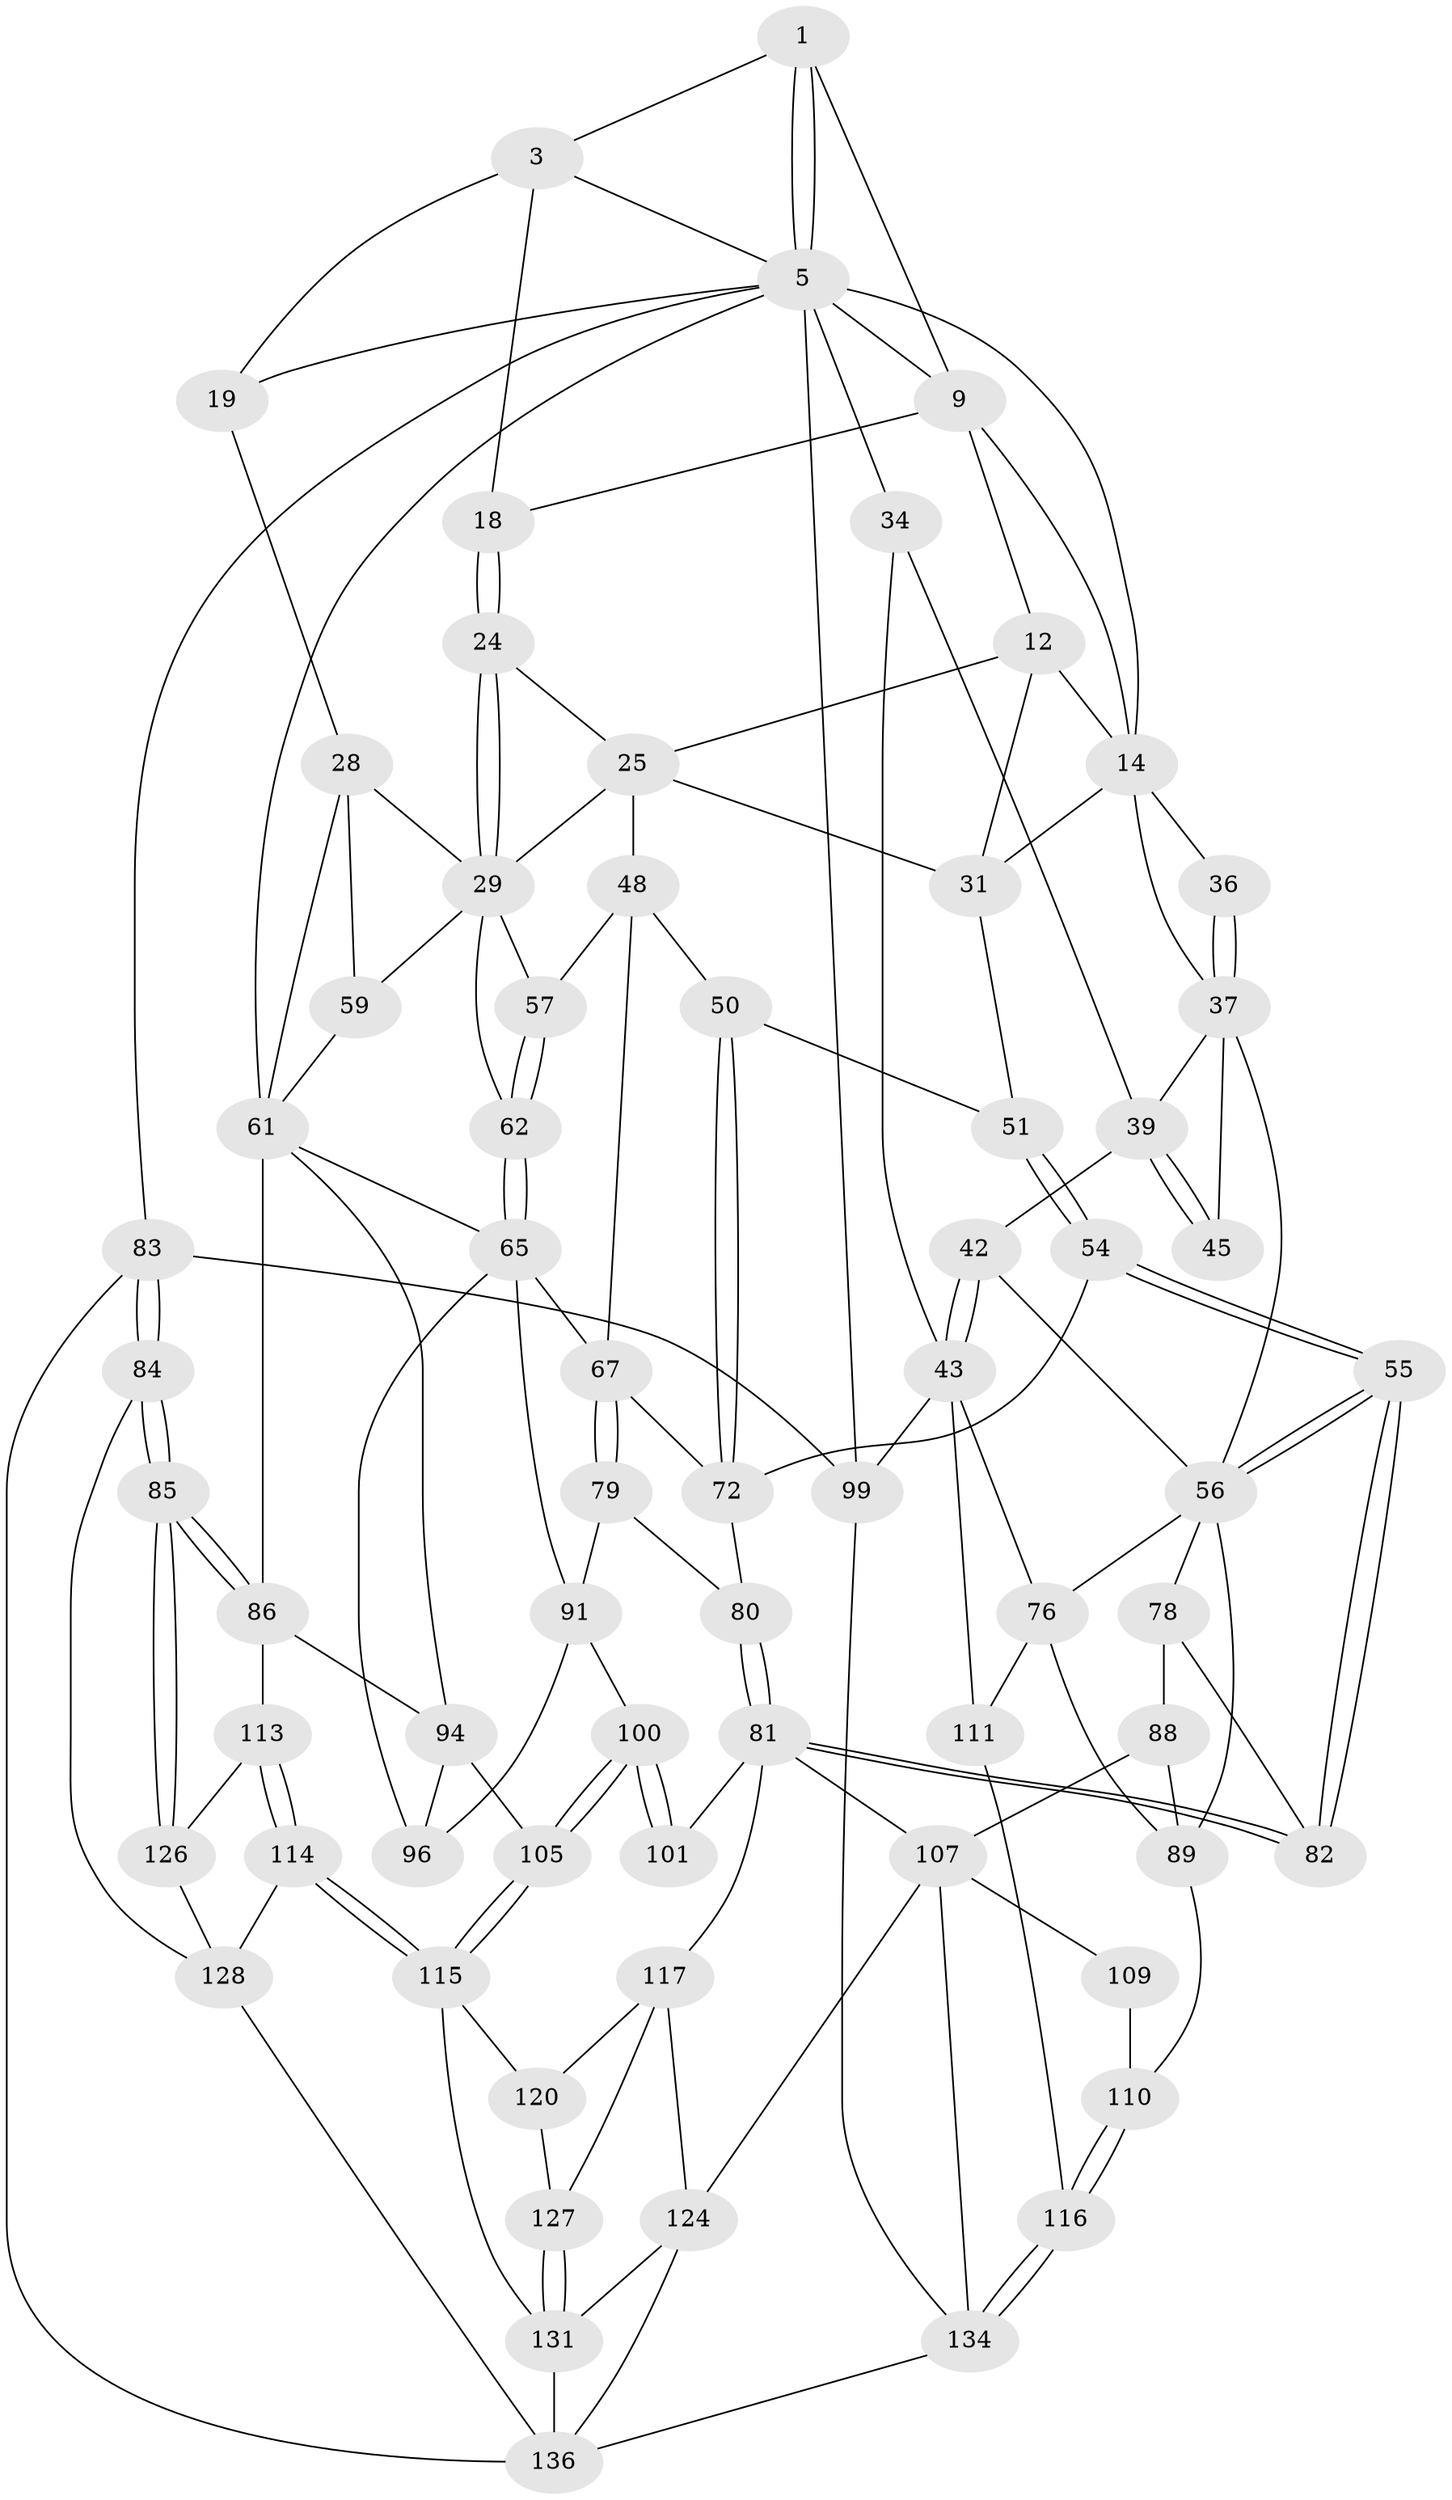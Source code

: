 // original degree distribution, {3: 0.021739130434782608, 4: 0.21739130434782608, 5: 0.5434782608695652, 6: 0.21739130434782608}
// Generated by graph-tools (version 1.1) at 2025/28/03/15/25 16:28:10]
// undirected, 69 vertices, 157 edges
graph export_dot {
graph [start="1"]
  node [color=gray90,style=filled];
  1 [pos="+1+0",super="+2"];
  3 [pos="+0.7582564515053516+0.10832394882065967",super="+17+4"];
  5 [pos="+1+0",super="+8+6"];
  9 [pos="+0.48574079041926077+0",super="+10+16"];
  12 [pos="+0.5617807072734635+0.20028604750020493",super="+13"];
  14 [pos="+0.46929700813093655+0.2287988462659621",super="+33+15"];
  18 [pos="+0.7044170700049888+0.23360998872633712"];
  19 [pos="+0.8660857521134552+0.19386229828571336",super="+27"];
  24 [pos="+0.7056188836456945+0.2684489055748519"];
  25 [pos="+0.6384452741157257+0.32275003466754065",super="+47+26"];
  28 [pos="+0.8587568214525925+0.3264939835522231",super="+58"];
  29 [pos="+0.8175616203738026+0.32774677369710936",super="+52"];
  31 [pos="+0.5287431899467037+0.3602275064319902",super="+32"];
  34 [pos="+0.19853718441666796+0.3017350113443492",super="+35"];
  36 [pos="+0.3860655888146951+0.3375219696259881"];
  37 [pos="+0.3512959287942337+0.24728726604726972",super="+38"];
  39 [pos="+0.2504458232903357+0.3523971788265388",super="+40"];
  42 [pos="+0.08928869287425438+0.45965828974701345"];
  43 [pos="+0+0.3828117727214109",super="+77"];
  45 [pos="+0.2584901927643873+0.43959136224706385"];
  48 [pos="+0.6483485466128854+0.45481351441088386",super="+49"];
  50 [pos="+0.5218930217241092+0.4495068263935342"];
  51 [pos="+0.5132552148881965+0.4438215621202576"];
  54 [pos="+0.45342433344334315+0.4933047722679333"];
  55 [pos="+0.3570131195498762+0.5479613458533666"];
  56 [pos="+0.3283300452217639+0.510334783604492",super="+69"];
  57 [pos="+0.7110696832699293+0.4376456099704756"];
  59 [pos="+0.8697344946396467+0.40056237613069234"];
  61 [pos="+1+0.46757094287392004",super="+63"];
  62 [pos="+0.7601314338894483+0.53418172737692"];
  65 [pos="+0.7594115815855433+0.5425103573192528",super="+66"];
  67 [pos="+0.656620228949253+0.5436815194770351",super="+68"];
  72 [pos="+0.5357647210255885+0.5799121654294509",super="+73"];
  76 [pos="+0.05446259941271099+0.6483423363210586",super="+104"];
  78 [pos="+0.20067217400026569+0.606426771805774",super="+87"];
  79 [pos="+0.5843414647022676+0.6453340207175862"];
  80 [pos="+0.521662969926761+0.6323116803761214"];
  81 [pos="+0.44582867949752797+0.66075709475895",super="+102"];
  82 [pos="+0.35692051012006837+0.5512583099827091"];
  83 [pos="+1+1"];
  84 [pos="+1+0.8656552177446085"];
  85 [pos="+1+0.766104506047745"];
  86 [pos="+1+0.6799940321830008",super="+97"];
  88 [pos="+0.2610162553219173+0.654615439894893"];
  89 [pos="+0.19719128549550374+0.6923953968548494",super="+103"];
  91 [pos="+0.6433532089730828+0.6656448426305753",super="+92"];
  94 [pos="+0.7530825628511875+0.7146042241342974",super="+95"];
  96 [pos="+0.7156553496311796+0.6870517275209639"];
  99 [pos="+0+1"];
  100 [pos="+0.6134155308795695+0.7707567684446464"];
  101 [pos="+0.572689636795111+0.7672026840234669"];
  105 [pos="+0.6232932596937306+0.7790357545570689"];
  107 [pos="+0.3688348053775967+0.7779106654946888",super="+108+121"];
  109 [pos="+0.1824275307494665+0.8460479296715891"];
  110 [pos="+0.17856699537998957+0.8440701260133466"];
  111 [pos="+0.018655304317493453+0.8489354746221776"];
  113 [pos="+0.8193078431371867+0.8262034508721319"];
  114 [pos="+0.7357929822397603+0.8986701394312172",super="+130"];
  115 [pos="+0.627696200686323+0.7952583658573857",super="+119"];
  116 [pos="+0.04877878638448403+0.8618072106207629"];
  117 [pos="+0.4220253965056926+0.8147001838748338",super="+118+123"];
  120 [pos="+0.5250469542191956+0.8958985836888629"];
  124 [pos="+0.3741578943771479+0.9418073738747488",super="+125"];
  126 [pos="+0.8862634947589014+0.8701322923382767"];
  127 [pos="+0.5047504700595177+0.8956157461301975"];
  128 [pos="+0.9092978064018022+0.9558274287975757",super="+129"];
  131 [pos="+0.46690272829968+0.96615902842849",super="+132"];
  134 [pos="+0.10491670352204752+1",super="+135"];
  136 [pos="+0.2760469511995371+1",super="+137"];
  1 -- 5;
  1 -- 5;
  1 -- 3;
  1 -- 9;
  3 -- 19;
  3 -- 18;
  3 -- 5;
  5 -- 83;
  5 -- 34 [weight=2];
  5 -- 99;
  5 -- 9 [weight=2];
  5 -- 61;
  5 -- 19 [weight=2];
  5 -- 14;
  9 -- 18;
  9 -- 12;
  9 -- 14;
  12 -- 14;
  12 -- 31;
  12 -- 25;
  14 -- 36;
  14 -- 31;
  14 -- 37;
  18 -- 24;
  18 -- 24;
  19 -- 28;
  24 -- 25;
  24 -- 29;
  24 -- 29;
  25 -- 48;
  25 -- 31;
  25 -- 29;
  28 -- 29;
  28 -- 59;
  28 -- 61;
  29 -- 59;
  29 -- 62;
  29 -- 57;
  31 -- 51;
  34 -- 43;
  34 -- 39;
  36 -- 37 [weight=2];
  36 -- 37;
  37 -- 39;
  37 -- 56;
  37 -- 45;
  39 -- 45 [weight=2];
  39 -- 45;
  39 -- 42;
  42 -- 43;
  42 -- 43;
  42 -- 56;
  43 -- 99;
  43 -- 76;
  43 -- 111;
  48 -- 57;
  48 -- 50;
  48 -- 67;
  50 -- 51;
  50 -- 72;
  50 -- 72;
  51 -- 54;
  51 -- 54;
  54 -- 55;
  54 -- 55;
  54 -- 72;
  55 -- 56;
  55 -- 56;
  55 -- 82;
  55 -- 82;
  56 -- 89;
  56 -- 76;
  56 -- 78 [weight=2];
  57 -- 62;
  57 -- 62;
  59 -- 61;
  61 -- 65;
  61 -- 86 [weight=2];
  61 -- 94;
  62 -- 65;
  62 -- 65;
  65 -- 96;
  65 -- 67;
  65 -- 91;
  67 -- 79;
  67 -- 79;
  67 -- 72;
  72 -- 80;
  76 -- 111;
  76 -- 89;
  78 -- 88;
  78 -- 82;
  79 -- 80;
  79 -- 91;
  80 -- 81;
  80 -- 81;
  81 -- 82;
  81 -- 82;
  81 -- 117;
  81 -- 107;
  81 -- 101;
  83 -- 84;
  83 -- 84;
  83 -- 99;
  83 -- 136;
  84 -- 85;
  84 -- 85;
  84 -- 128;
  85 -- 86;
  85 -- 86;
  85 -- 126;
  85 -- 126;
  86 -- 94;
  86 -- 113;
  88 -- 89;
  88 -- 107;
  89 -- 110;
  91 -- 96;
  91 -- 100;
  94 -- 96;
  94 -- 105;
  99 -- 134;
  100 -- 101;
  100 -- 101;
  100 -- 105;
  100 -- 105;
  105 -- 115;
  105 -- 115;
  107 -- 109 [weight=2];
  107 -- 124;
  107 -- 134;
  109 -- 110;
  110 -- 116;
  110 -- 116;
  111 -- 116;
  113 -- 114;
  113 -- 114;
  113 -- 126;
  114 -- 115 [weight=2];
  114 -- 115;
  114 -- 128;
  115 -- 120;
  115 -- 131;
  116 -- 134;
  116 -- 134;
  117 -- 120;
  117 -- 124;
  117 -- 127;
  120 -- 127;
  124 -- 131;
  124 -- 136;
  126 -- 128;
  127 -- 131;
  127 -- 131;
  128 -- 136;
  131 -- 136;
  134 -- 136;
}
